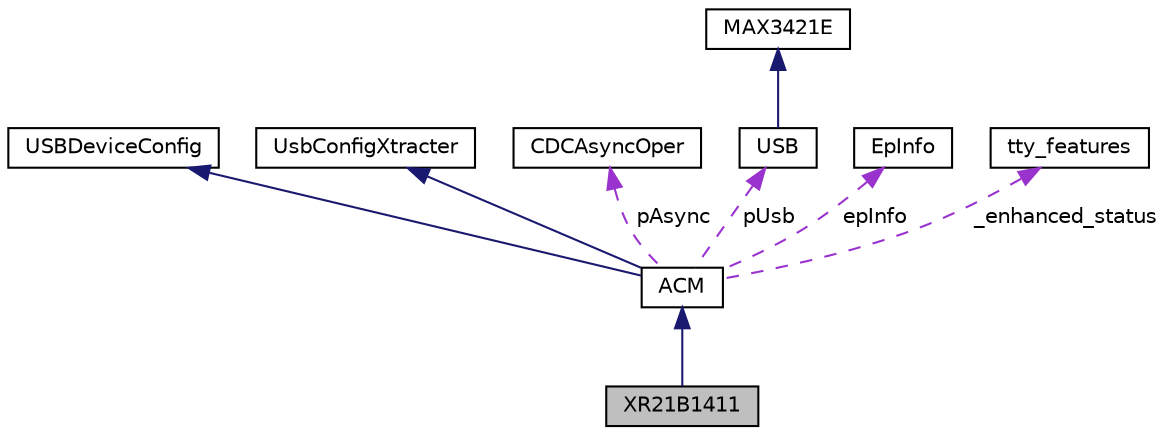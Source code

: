 digraph "XR21B1411"
{
  edge [fontname="Helvetica",fontsize="10",labelfontname="Helvetica",labelfontsize="10"];
  node [fontname="Helvetica",fontsize="10",shape=record];
  Node1 [label="XR21B1411",height=0.2,width=0.4,color="black", fillcolor="grey75", style="filled" fontcolor="black"];
  Node2 -> Node1 [dir="back",color="midnightblue",fontsize="10",style="solid",fontname="Helvetica"];
  Node2 [label="ACM",height=0.2,width=0.4,color="black", fillcolor="white", style="filled",URL="$class_a_c_m.html"];
  Node3 -> Node2 [dir="back",color="midnightblue",fontsize="10",style="solid",fontname="Helvetica"];
  Node3 [label="USBDeviceConfig",height=0.2,width=0.4,color="black", fillcolor="white", style="filled",URL="$class_u_s_b_device_config.html"];
  Node4 -> Node2 [dir="back",color="midnightblue",fontsize="10",style="solid",fontname="Helvetica"];
  Node4 [label="UsbConfigXtracter",height=0.2,width=0.4,color="black", fillcolor="white", style="filled",URL="$class_usb_config_xtracter.html"];
  Node5 -> Node2 [dir="back",color="darkorchid3",fontsize="10",style="dashed",label=" pAsync" ,fontname="Helvetica"];
  Node5 [label="CDCAsyncOper",height=0.2,width=0.4,color="black", fillcolor="white", style="filled",URL="$class_c_d_c_async_oper.html"];
  Node6 -> Node2 [dir="back",color="darkorchid3",fontsize="10",style="dashed",label=" pUsb" ,fontname="Helvetica"];
  Node6 [label="USB",height=0.2,width=0.4,color="black", fillcolor="white", style="filled",URL="$class_u_s_b.html"];
  Node7 -> Node6 [dir="back",color="midnightblue",fontsize="10",style="solid",fontname="Helvetica"];
  Node7 [label="MAX3421E",height=0.2,width=0.4,color="black", fillcolor="white", style="filled",URL="$class_m_a_x3421e.html"];
  Node8 -> Node2 [dir="back",color="darkorchid3",fontsize="10",style="dashed",label=" epInfo" ,fontname="Helvetica"];
  Node8 [label="EpInfo",height=0.2,width=0.4,color="black", fillcolor="white", style="filled",URL="$struct_ep_info.html"];
  Node9 -> Node2 [dir="back",color="darkorchid3",fontsize="10",style="dashed",label=" _enhanced_status" ,fontname="Helvetica"];
  Node9 [label="tty_features",height=0.2,width=0.4,color="black", fillcolor="white", style="filled",URL="$structtty__features.html"];
}
